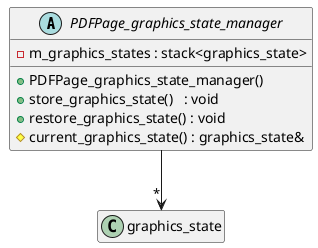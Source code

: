 @startuml PDFPage_graphics_state_manager
hide empty members
abstract PDFPage_graphics_state_manager {
	+PDFPage_graphics_state_manager()
	+store_graphics_state()   : void
	+restore_graphics_state() : void
	#current_graphics_state() : graphics_state&
	-m_graphics_states : stack<graphics_state>
}
PDFPage_graphics_state_manager --> "*" graphics_state
@enduml
